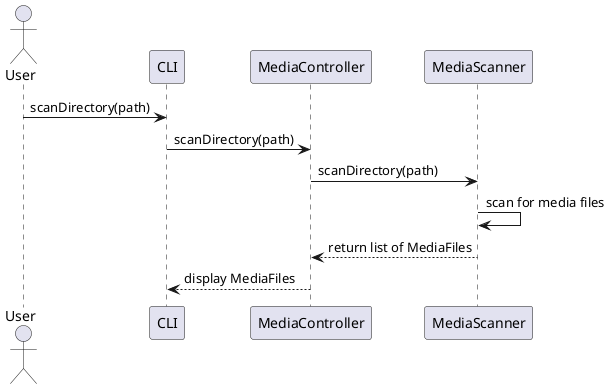 @startuml
actor User
participant "CLI" as CLI
participant "MediaController" as MediaCtrl
participant "MediaScanner" as Scanner

User -> CLI : scanDirectory(path)
CLI -> MediaCtrl : scanDirectory(path)
MediaCtrl -> Scanner : scanDirectory(path)
Scanner -> Scanner : scan for media files
Scanner --> MediaCtrl : return list of MediaFiles
MediaCtrl --> CLI : display MediaFiles
@enduml
